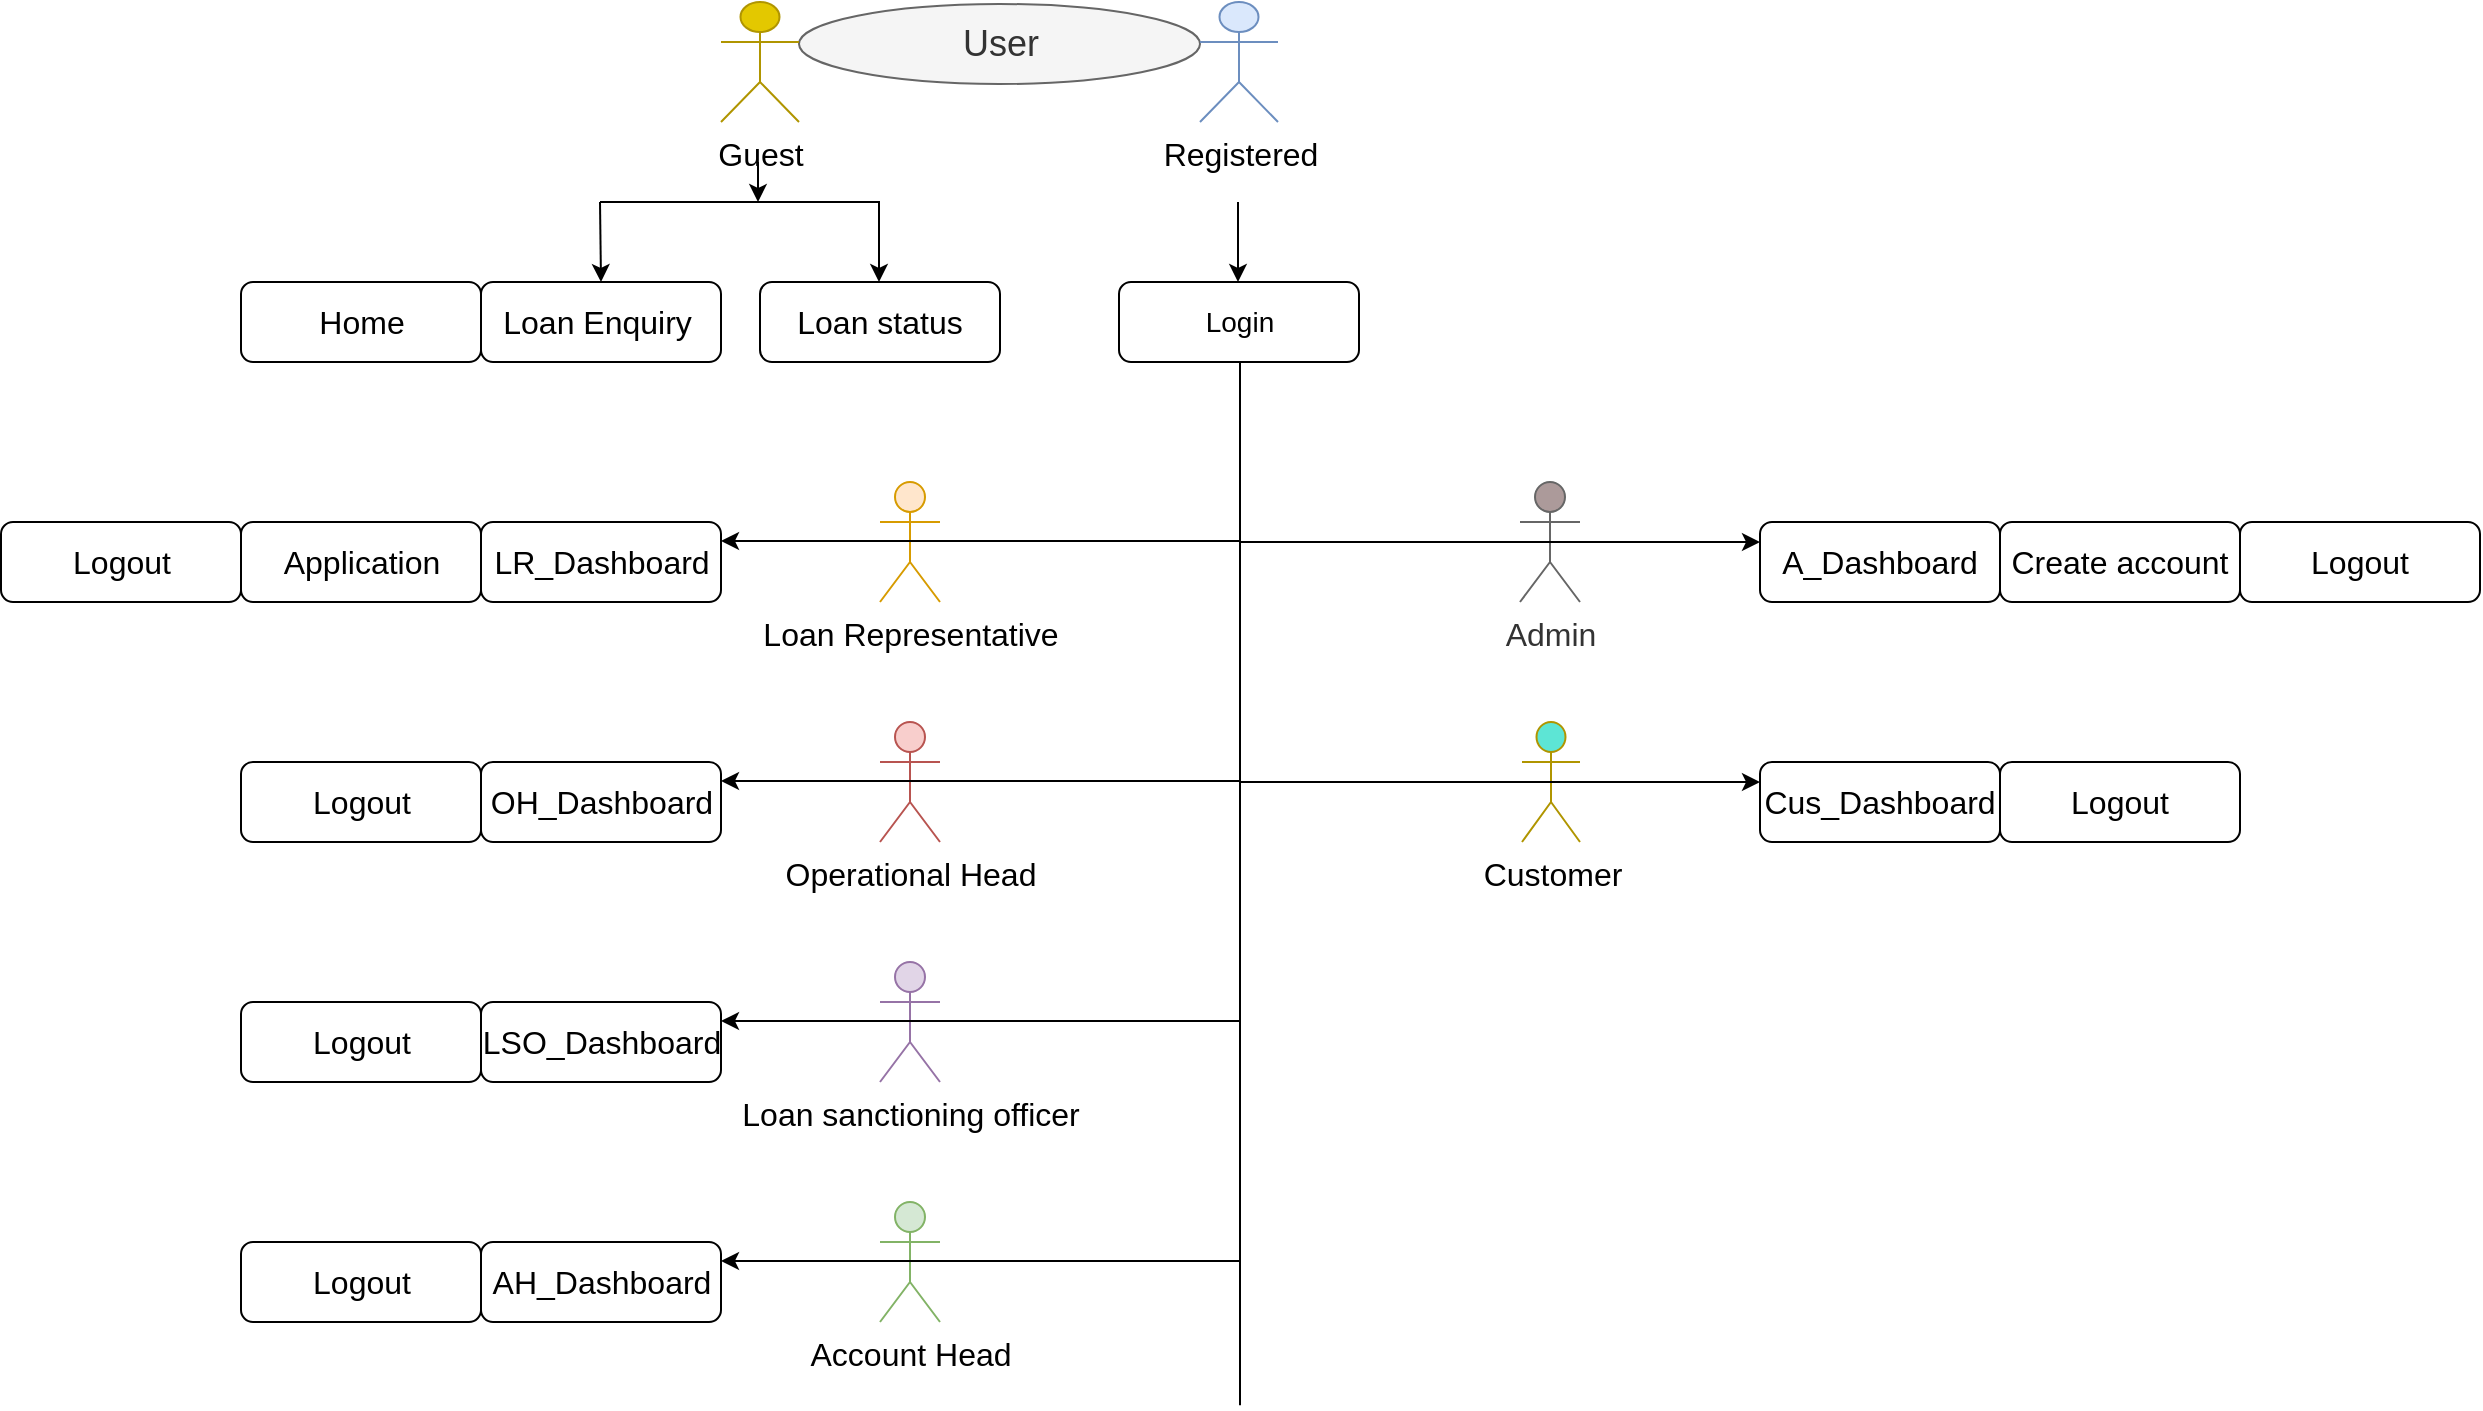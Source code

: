 <mxfile version="21.7.4" type="github">
  <diagram name="Page-1" id="MkINTt0ej12M0l5lCWqW">
    <mxGraphModel dx="1235" dy="628" grid="1" gridSize="10" guides="1" tooltips="1" connect="1" arrows="1" fold="1" page="1" pageScale="1" pageWidth="1169" pageHeight="827" math="0" shadow="0">
      <root>
        <mxCell id="0" />
        <mxCell id="1" parent="0" />
        <mxCell id="MKDOKb52O0y7TRkHYdEw-1" value="User" style="ellipse;whiteSpace=wrap;html=1;fontSize=18;fillColor=#f5f5f5;strokeColor=#666666;fontColor=#333333;" vertex="1" parent="1">
          <mxGeometry x="479.5" y="61" width="200.5" height="40" as="geometry" />
        </mxCell>
        <mxCell id="MKDOKb52O0y7TRkHYdEw-2" value="Home" style="rounded=1;whiteSpace=wrap;html=1;fontSize=16;" vertex="1" parent="1">
          <mxGeometry x="200.5" y="200" width="120" height="40" as="geometry" />
        </mxCell>
        <mxCell id="MKDOKb52O0y7TRkHYdEw-3" value="Login" style="rounded=1;whiteSpace=wrap;html=1;fontSize=14;" vertex="1" parent="1">
          <mxGeometry x="639.5" y="200" width="120" height="40" as="geometry" />
        </mxCell>
        <mxCell id="MKDOKb52O0y7TRkHYdEw-5" value="Guest" style="shape=umlActor;verticalLabelPosition=bottom;verticalAlign=top;html=1;outlineConnect=0;fontSize=16;fillColor=#e3c800;strokeColor=#B09500;fontColor=#000000;" vertex="1" parent="1">
          <mxGeometry x="440.5" y="60" width="39" height="60" as="geometry" />
        </mxCell>
        <mxCell id="MKDOKb52O0y7TRkHYdEw-7" value="Loan Representative" style="shape=umlActor;verticalLabelPosition=bottom;verticalAlign=top;html=1;outlineConnect=0;fontSize=16;fillColor=#ffe6cc;strokeColor=#d79b00;" vertex="1" parent="1">
          <mxGeometry x="520" y="300" width="30" height="60" as="geometry" />
        </mxCell>
        <mxCell id="MKDOKb52O0y7TRkHYdEw-9" value="Loan Enquiry&amp;nbsp;" style="rounded=1;whiteSpace=wrap;html=1;fontSize=16;" vertex="1" parent="1">
          <mxGeometry x="320.5" y="200" width="120" height="40" as="geometry" />
        </mxCell>
        <mxCell id="MKDOKb52O0y7TRkHYdEw-10" value="Loan status" style="rounded=1;whiteSpace=wrap;html=1;fontSize=16;" vertex="1" parent="1">
          <mxGeometry x="460" y="200" width="120" height="40" as="geometry" />
        </mxCell>
        <mxCell id="MKDOKb52O0y7TRkHYdEw-12" value="Customer" style="shape=umlActor;verticalLabelPosition=bottom;verticalAlign=top;html=1;outlineConnect=0;fontSize=16;fillColor=#5de5d5;strokeColor=#B09500;fontColor=#000000;" vertex="1" parent="1">
          <mxGeometry x="841" y="420" width="29" height="60" as="geometry" />
        </mxCell>
        <mxCell id="MKDOKb52O0y7TRkHYdEw-22" value="Registered" style="shape=umlActor;verticalLabelPosition=bottom;verticalAlign=top;html=1;outlineConnect=0;fontSize=16;fillColor=#dae8fc;strokeColor=#6c8ebf;" vertex="1" parent="1">
          <mxGeometry x="680" y="60" width="39" height="60" as="geometry" />
        </mxCell>
        <mxCell id="MKDOKb52O0y7TRkHYdEw-23" value="Operational Head" style="shape=umlActor;verticalLabelPosition=bottom;verticalAlign=top;html=1;outlineConnect=0;fontSize=16;fillColor=#f8cecc;strokeColor=#b85450;" vertex="1" parent="1">
          <mxGeometry x="520" y="420" width="30" height="60" as="geometry" />
        </mxCell>
        <mxCell id="MKDOKb52O0y7TRkHYdEw-25" value="Loan sanctioning officer" style="shape=umlActor;verticalLabelPosition=bottom;verticalAlign=top;html=1;outlineConnect=0;fontSize=16;fillColor=#e1d5e7;strokeColor=#9673a6;" vertex="1" parent="1">
          <mxGeometry x="520" y="540" width="30" height="60" as="geometry" />
        </mxCell>
        <mxCell id="MKDOKb52O0y7TRkHYdEw-26" value="Account Head" style="shape=umlActor;verticalLabelPosition=bottom;verticalAlign=top;html=1;outlineConnect=0;fontSize=16;fillColor=#d5e8d4;strokeColor=#82b366;" vertex="1" parent="1">
          <mxGeometry x="520" y="660" width="30" height="60" as="geometry" />
        </mxCell>
        <mxCell id="MKDOKb52O0y7TRkHYdEw-27" value="Admin" style="shape=umlActor;verticalLabelPosition=bottom;verticalAlign=top;html=1;outlineConnect=0;fontSize=16;fillColor=#ac9a9a;strokeColor=#666666;fontColor=#333333;" vertex="1" parent="1">
          <mxGeometry x="840" y="300" width="30" height="60" as="geometry" />
        </mxCell>
        <mxCell id="MKDOKb52O0y7TRkHYdEw-28" value="" style="endArrow=classic;html=1;rounded=0;entryX=0.5;entryY=0;entryDx=0;entryDy=0;" edge="1" parent="1" target="MKDOKb52O0y7TRkHYdEw-9">
          <mxGeometry width="50" height="50" relative="1" as="geometry">
            <mxPoint x="380" y="160" as="sourcePoint" />
            <mxPoint x="340" y="110" as="targetPoint" />
          </mxGeometry>
        </mxCell>
        <mxCell id="MKDOKb52O0y7TRkHYdEw-30" value="" style="endArrow=classic;html=1;rounded=0;entryX=0.5;entryY=0;entryDx=0;entryDy=0;" edge="1" parent="1">
          <mxGeometry width="50" height="50" relative="1" as="geometry">
            <mxPoint x="519.5" y="160" as="sourcePoint" />
            <mxPoint x="519.5" y="200" as="targetPoint" />
          </mxGeometry>
        </mxCell>
        <mxCell id="MKDOKb52O0y7TRkHYdEw-31" value="" style="endArrow=none;html=1;rounded=0;" edge="1" parent="1">
          <mxGeometry width="50" height="50" relative="1" as="geometry">
            <mxPoint x="380" y="160" as="sourcePoint" />
            <mxPoint x="520" y="160" as="targetPoint" />
          </mxGeometry>
        </mxCell>
        <mxCell id="MKDOKb52O0y7TRkHYdEw-32" value="" style="endArrow=classic;html=1;rounded=0;entryX=0.5;entryY=0;entryDx=0;entryDy=0;" edge="1" parent="1">
          <mxGeometry width="50" height="50" relative="1" as="geometry">
            <mxPoint x="459" y="140" as="sourcePoint" />
            <mxPoint x="459" y="160" as="targetPoint" />
          </mxGeometry>
        </mxCell>
        <mxCell id="MKDOKb52O0y7TRkHYdEw-33" value="" style="endArrow=classic;html=1;rounded=0;entryX=0.5;entryY=0;entryDx=0;entryDy=0;" edge="1" parent="1">
          <mxGeometry width="50" height="50" relative="1" as="geometry">
            <mxPoint x="699" y="160" as="sourcePoint" />
            <mxPoint x="699" y="200" as="targetPoint" />
          </mxGeometry>
        </mxCell>
        <mxCell id="MKDOKb52O0y7TRkHYdEw-34" value="LR_Dashboard" style="rounded=1;whiteSpace=wrap;html=1;fontSize=16;" vertex="1" parent="1">
          <mxGeometry x="320.5" y="320" width="120" height="40" as="geometry" />
        </mxCell>
        <mxCell id="MKDOKb52O0y7TRkHYdEw-35" value="OH_Dashboard" style="rounded=1;whiteSpace=wrap;html=1;fontSize=16;" vertex="1" parent="1">
          <mxGeometry x="320.5" y="440" width="120" height="40" as="geometry" />
        </mxCell>
        <mxCell id="MKDOKb52O0y7TRkHYdEw-36" value="LSO_Dashboard" style="rounded=1;whiteSpace=wrap;html=1;fontSize=16;" vertex="1" parent="1">
          <mxGeometry x="320.5" y="560" width="120" height="40" as="geometry" />
        </mxCell>
        <mxCell id="MKDOKb52O0y7TRkHYdEw-37" value="AH_Dashboard" style="rounded=1;whiteSpace=wrap;html=1;fontSize=16;" vertex="1" parent="1">
          <mxGeometry x="320.5" y="680" width="120" height="40" as="geometry" />
        </mxCell>
        <mxCell id="MKDOKb52O0y7TRkHYdEw-38" value="" style="endArrow=none;html=1;rounded=0;" edge="1" parent="1">
          <mxGeometry width="50" height="50" relative="1" as="geometry">
            <mxPoint x="700" y="761.6" as="sourcePoint" />
            <mxPoint x="700" y="240" as="targetPoint" />
          </mxGeometry>
        </mxCell>
        <mxCell id="MKDOKb52O0y7TRkHYdEw-39" value="" style="endArrow=classic;html=1;rounded=0;entryX=1;entryY=0.5;entryDx=0;entryDy=0;" edge="1" parent="1">
          <mxGeometry width="50" height="50" relative="1" as="geometry">
            <mxPoint x="700" y="329.5" as="sourcePoint" />
            <mxPoint x="440.5" y="329.5" as="targetPoint" />
          </mxGeometry>
        </mxCell>
        <mxCell id="MKDOKb52O0y7TRkHYdEw-40" value="" style="endArrow=classic;html=1;rounded=0;entryX=1;entryY=0.5;entryDx=0;entryDy=0;" edge="1" parent="1">
          <mxGeometry width="50" height="50" relative="1" as="geometry">
            <mxPoint x="700" y="449.5" as="sourcePoint" />
            <mxPoint x="440.5" y="449.5" as="targetPoint" />
          </mxGeometry>
        </mxCell>
        <mxCell id="MKDOKb52O0y7TRkHYdEw-41" value="" style="endArrow=classic;html=1;rounded=0;entryX=1;entryY=0.5;entryDx=0;entryDy=0;" edge="1" parent="1">
          <mxGeometry width="50" height="50" relative="1" as="geometry">
            <mxPoint x="700" y="569.5" as="sourcePoint" />
            <mxPoint x="440.5" y="569.5" as="targetPoint" />
          </mxGeometry>
        </mxCell>
        <mxCell id="MKDOKb52O0y7TRkHYdEw-42" value="" style="endArrow=classic;html=1;rounded=0;entryX=1;entryY=0.5;entryDx=0;entryDy=0;" edge="1" parent="1">
          <mxGeometry width="50" height="50" relative="1" as="geometry">
            <mxPoint x="700" y="689.5" as="sourcePoint" />
            <mxPoint x="440.5" y="689.5" as="targetPoint" />
          </mxGeometry>
        </mxCell>
        <mxCell id="MKDOKb52O0y7TRkHYdEw-43" value="" style="endArrow=classic;html=1;rounded=0;entryX=0;entryY=0.25;entryDx=0;entryDy=0;" edge="1" parent="1" target="MKDOKb52O0y7TRkHYdEw-44">
          <mxGeometry width="50" height="50" relative="1" as="geometry">
            <mxPoint x="700" y="450" as="sourcePoint" />
            <mxPoint x="950" y="450" as="targetPoint" />
          </mxGeometry>
        </mxCell>
        <mxCell id="MKDOKb52O0y7TRkHYdEw-44" value="Cus_Dashboard" style="rounded=1;whiteSpace=wrap;html=1;fontSize=16;" vertex="1" parent="1">
          <mxGeometry x="960" y="440" width="120" height="40" as="geometry" />
        </mxCell>
        <mxCell id="MKDOKb52O0y7TRkHYdEw-45" value="" style="endArrow=classic;html=1;rounded=0;entryX=0;entryY=0.25;entryDx=0;entryDy=0;" edge="1" parent="1" target="MKDOKb52O0y7TRkHYdEw-46">
          <mxGeometry width="50" height="50" relative="1" as="geometry">
            <mxPoint x="700" y="330" as="sourcePoint" />
            <mxPoint x="950" y="330" as="targetPoint" />
          </mxGeometry>
        </mxCell>
        <mxCell id="MKDOKb52O0y7TRkHYdEw-46" value="A_Dashboard" style="rounded=1;whiteSpace=wrap;html=1;fontSize=16;" vertex="1" parent="1">
          <mxGeometry x="960" y="320" width="120" height="40" as="geometry" />
        </mxCell>
        <mxCell id="MKDOKb52O0y7TRkHYdEw-47" value="Application" style="rounded=1;whiteSpace=wrap;html=1;fontSize=16;" vertex="1" parent="1">
          <mxGeometry x="200.5" y="320" width="120" height="40" as="geometry" />
        </mxCell>
        <mxCell id="MKDOKb52O0y7TRkHYdEw-48" value="Logout" style="rounded=1;whiteSpace=wrap;html=1;fontSize=16;" vertex="1" parent="1">
          <mxGeometry x="80.5" y="320" width="120" height="40" as="geometry" />
        </mxCell>
        <mxCell id="MKDOKb52O0y7TRkHYdEw-49" value="Logout" style="rounded=1;whiteSpace=wrap;html=1;fontSize=16;" vertex="1" parent="1">
          <mxGeometry x="200.5" y="440" width="120" height="40" as="geometry" />
        </mxCell>
        <mxCell id="MKDOKb52O0y7TRkHYdEw-50" value="Logout" style="rounded=1;whiteSpace=wrap;html=1;fontSize=16;" vertex="1" parent="1">
          <mxGeometry x="200.5" y="560" width="120" height="40" as="geometry" />
        </mxCell>
        <mxCell id="MKDOKb52O0y7TRkHYdEw-51" value="Logout" style="rounded=1;whiteSpace=wrap;html=1;fontSize=16;" vertex="1" parent="1">
          <mxGeometry x="200.5" y="680" width="120" height="40" as="geometry" />
        </mxCell>
        <mxCell id="MKDOKb52O0y7TRkHYdEw-52" value="Create account" style="rounded=1;whiteSpace=wrap;html=1;fontSize=16;" vertex="1" parent="1">
          <mxGeometry x="1080" y="320" width="120" height="40" as="geometry" />
        </mxCell>
        <mxCell id="MKDOKb52O0y7TRkHYdEw-53" value="Logout" style="rounded=1;whiteSpace=wrap;html=1;fontSize=16;" vertex="1" parent="1">
          <mxGeometry x="1080" y="440" width="120" height="40" as="geometry" />
        </mxCell>
        <mxCell id="MKDOKb52O0y7TRkHYdEw-54" value="Logout" style="rounded=1;whiteSpace=wrap;html=1;fontSize=16;" vertex="1" parent="1">
          <mxGeometry x="1200" y="320" width="120" height="40" as="geometry" />
        </mxCell>
      </root>
    </mxGraphModel>
  </diagram>
</mxfile>
